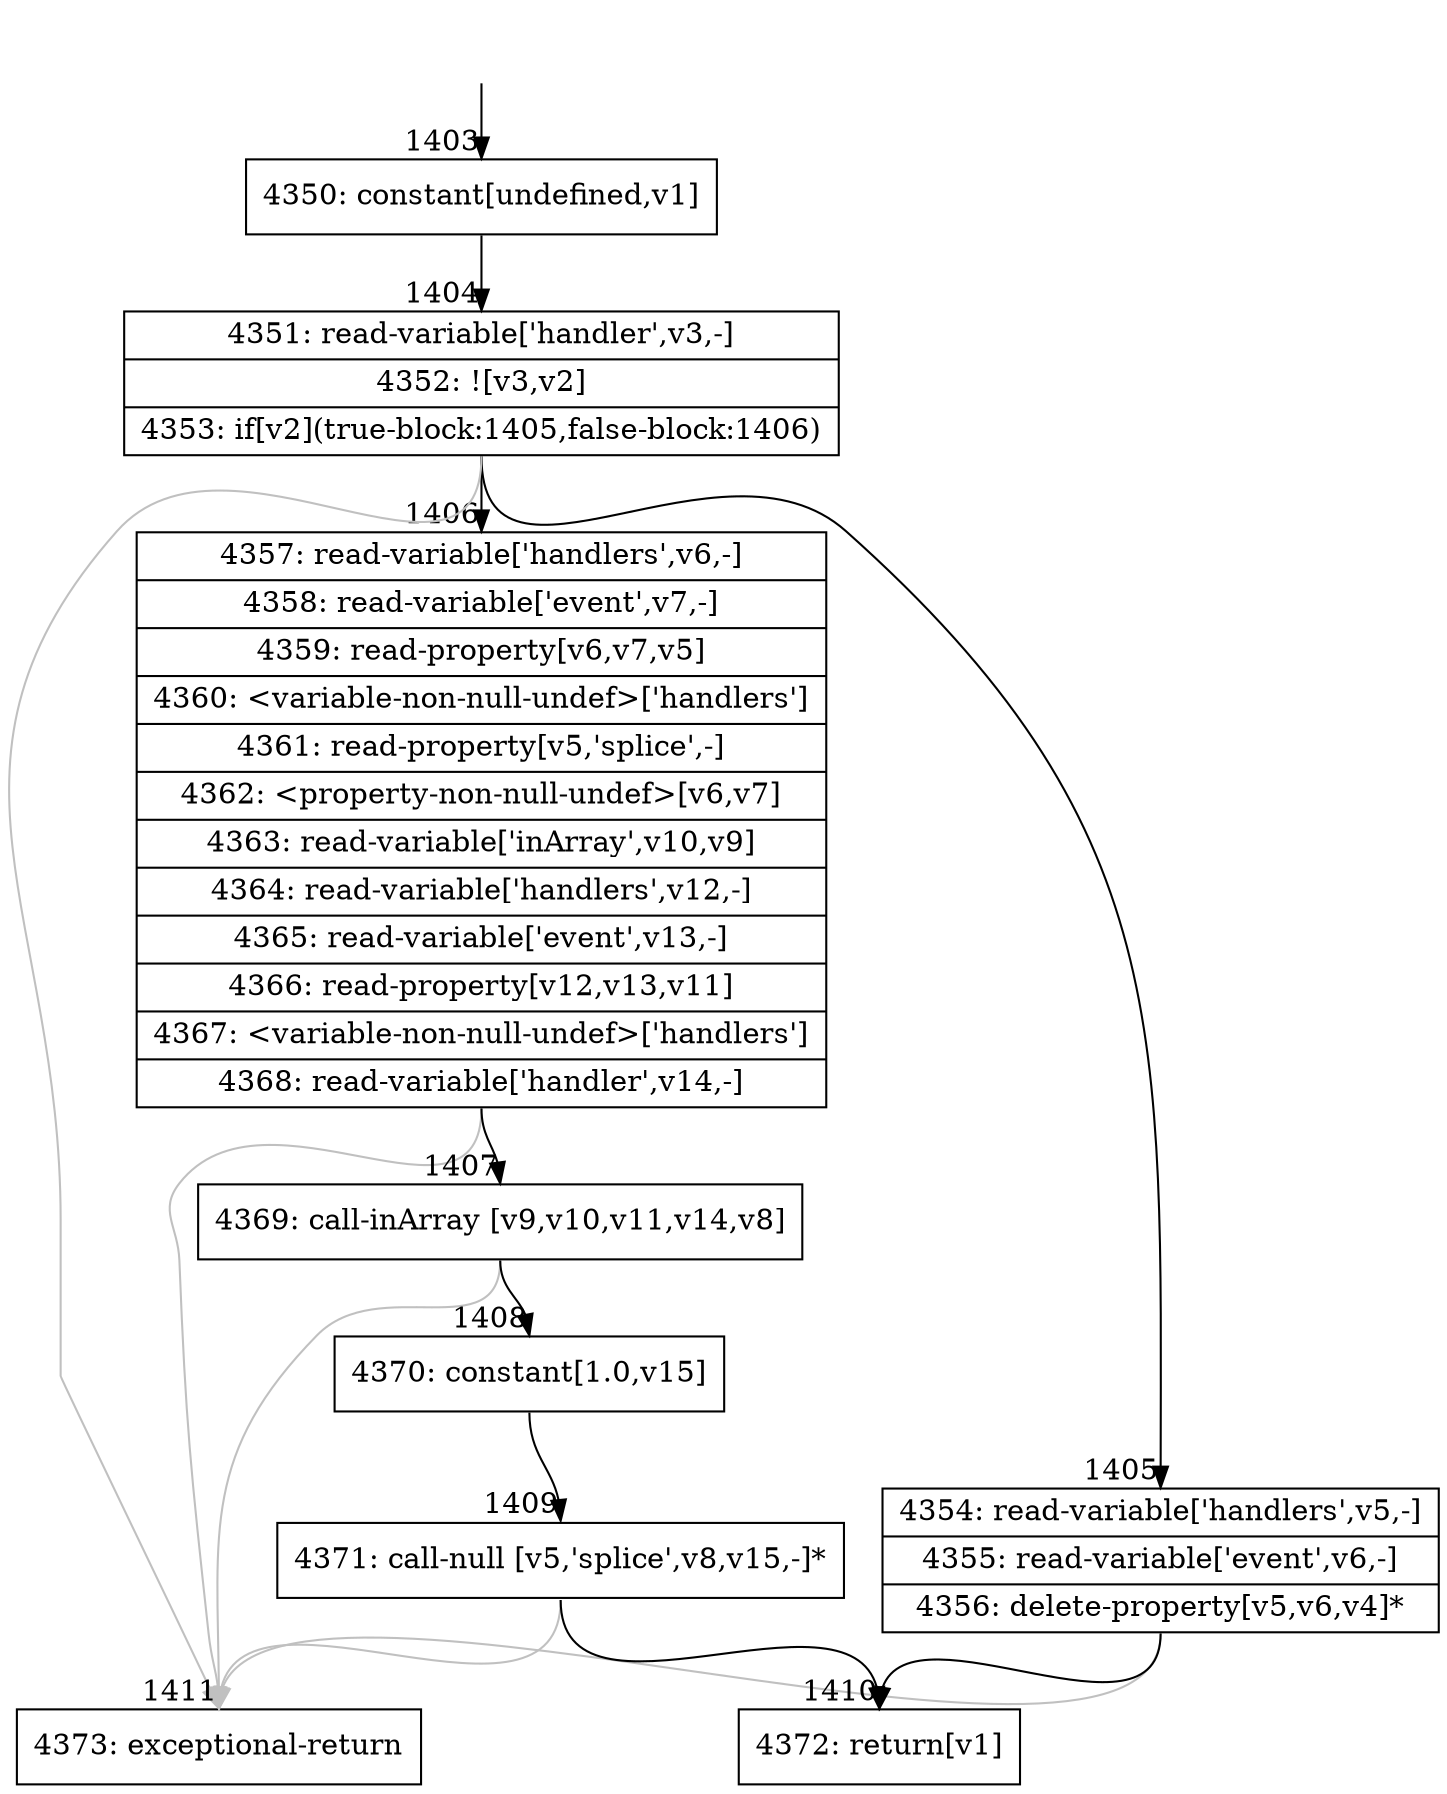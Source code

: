 digraph {
rankdir="TD"
BB_entry130[shape=none,label=""];
BB_entry130 -> BB1403 [tailport=s, headport=n, headlabel="    1403"]
BB1403 [shape=record label="{4350: constant[undefined,v1]}" ] 
BB1403 -> BB1404 [tailport=s, headport=n, headlabel="      1404"]
BB1404 [shape=record label="{4351: read-variable['handler',v3,-]|4352: ![v3,v2]|4353: if[v2](true-block:1405,false-block:1406)}" ] 
BB1404 -> BB1405 [tailport=s, headport=n, headlabel="      1405"]
BB1404 -> BB1406 [tailport=s, headport=n, headlabel="      1406"]
BB1404 -> BB1411 [tailport=s, headport=n, color=gray, headlabel="      1411"]
BB1405 [shape=record label="{4354: read-variable['handlers',v5,-]|4355: read-variable['event',v6,-]|4356: delete-property[v5,v6,v4]*}" ] 
BB1405 -> BB1410 [tailport=s, headport=n, headlabel="      1410"]
BB1405 -> BB1411 [tailport=s, headport=n, color=gray]
BB1406 [shape=record label="{4357: read-variable['handlers',v6,-]|4358: read-variable['event',v7,-]|4359: read-property[v6,v7,v5]|4360: \<variable-non-null-undef\>['handlers']|4361: read-property[v5,'splice',-]|4362: \<property-non-null-undef\>[v6,v7]|4363: read-variable['inArray',v10,v9]|4364: read-variable['handlers',v12,-]|4365: read-variable['event',v13,-]|4366: read-property[v12,v13,v11]|4367: \<variable-non-null-undef\>['handlers']|4368: read-variable['handler',v14,-]}" ] 
BB1406 -> BB1407 [tailport=s, headport=n, headlabel="      1407"]
BB1406 -> BB1411 [tailport=s, headport=n, color=gray]
BB1407 [shape=record label="{4369: call-inArray [v9,v10,v11,v14,v8]}" ] 
BB1407 -> BB1408 [tailport=s, headport=n, headlabel="      1408"]
BB1407 -> BB1411 [tailport=s, headport=n, color=gray]
BB1408 [shape=record label="{4370: constant[1.0,v15]}" ] 
BB1408 -> BB1409 [tailport=s, headport=n, headlabel="      1409"]
BB1409 [shape=record label="{4371: call-null [v5,'splice',v8,v15,-]*}" ] 
BB1409 -> BB1410 [tailport=s, headport=n]
BB1409 -> BB1411 [tailport=s, headport=n, color=gray]
BB1410 [shape=record label="{4372: return[v1]}" ] 
BB1411 [shape=record label="{4373: exceptional-return}" ] 
//#$~ 2329
}
